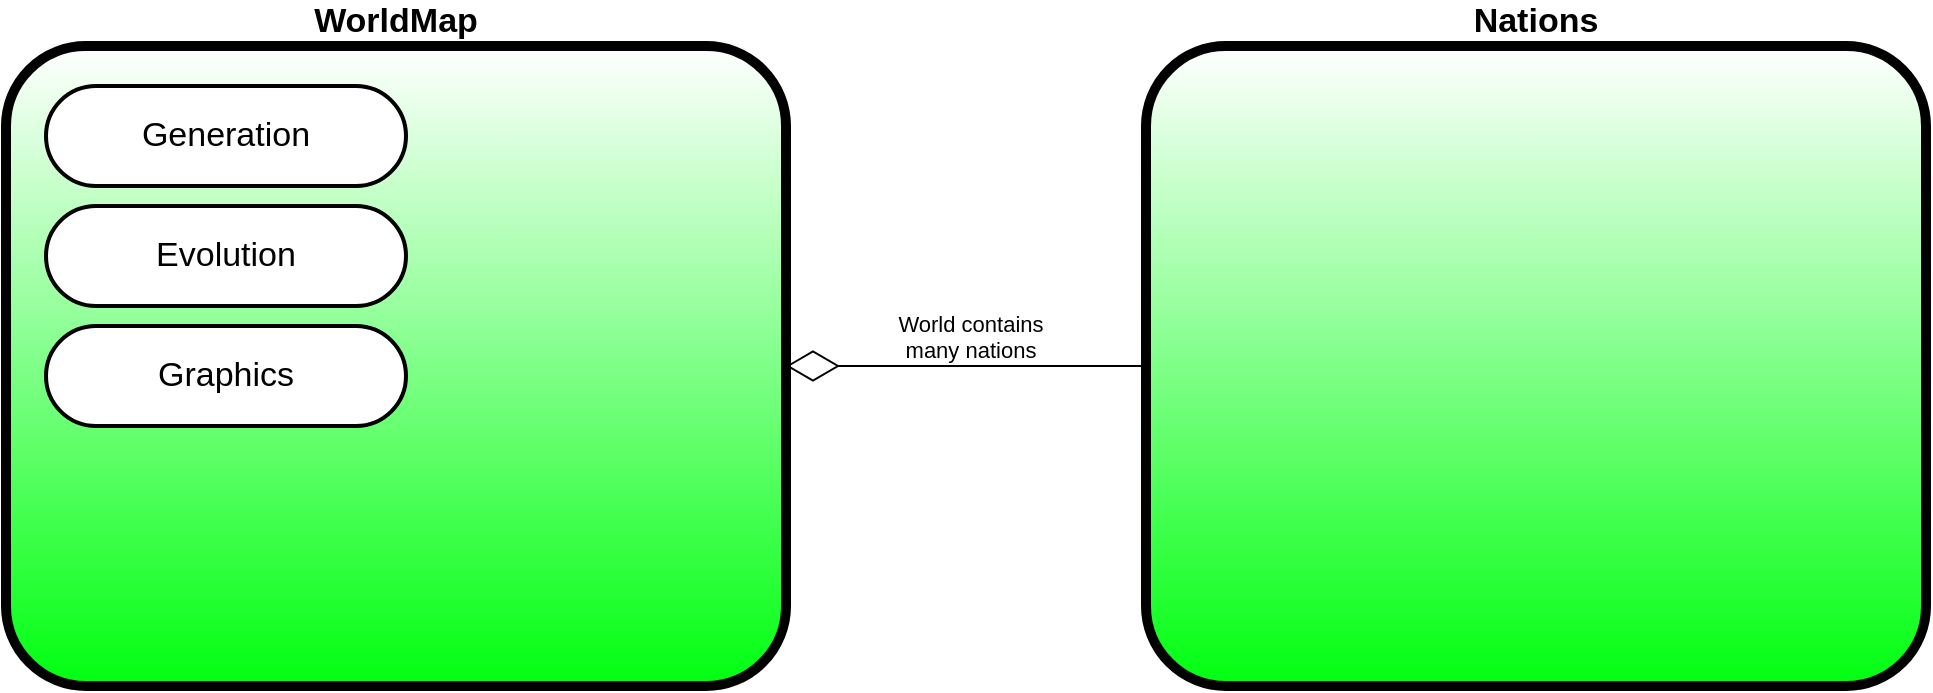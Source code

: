 <mxfile version="20.8.16" type="device"><diagram name="Seite-1" id="7vWnfQ0BmIesPKYET9R6"><mxGraphModel dx="1434" dy="844" grid="1" gridSize="10" guides="1" tooltips="1" connect="1" arrows="1" fold="1" page="1" pageScale="1" pageWidth="827" pageHeight="1169" math="0" shadow="0"><root><mxCell id="0"/><mxCell id="1" parent="0"/><mxCell id="szL2cCzmD_azuZLkpXeO-4" value="WorldMap" style="rounded=1;whiteSpace=wrap;html=1;absoluteArcSize=1;arcSize=80;strokeWidth=5;align=center;labelPosition=center;verticalLabelPosition=top;verticalAlign=bottom;labelBackgroundColor=none;labelBorderColor=none;horizontal=1;fontSize=17;fontStyle=1;gradientColor=#00FF11;fillColor=default;" parent="1" vertex="1"><mxGeometry x="350" y="160" width="390" height="320" as="geometry"/></mxCell><mxCell id="szL2cCzmD_azuZLkpXeO-5" value="Generation" style="rounded=1;whiteSpace=wrap;html=1;absoluteArcSize=1;arcSize=180;strokeWidth=2;labelBackgroundColor=none;labelBorderColor=none;fontSize=17;" parent="1" vertex="1"><mxGeometry x="370" y="180" width="180" height="50" as="geometry"/></mxCell><mxCell id="szL2cCzmD_azuZLkpXeO-6" value="Evolution" style="rounded=1;whiteSpace=wrap;html=1;absoluteArcSize=1;arcSize=180;strokeWidth=2;labelBackgroundColor=none;labelBorderColor=none;fontSize=17;" parent="1" vertex="1"><mxGeometry x="370" y="240" width="180" height="50" as="geometry"/></mxCell><mxCell id="szL2cCzmD_azuZLkpXeO-7" value="Graphics" style="rounded=1;whiteSpace=wrap;html=1;absoluteArcSize=1;arcSize=180;strokeWidth=2;labelBackgroundColor=none;labelBorderColor=none;fontSize=17;" parent="1" vertex="1"><mxGeometry x="370" y="300" width="180" height="50" as="geometry"/></mxCell><mxCell id="Ze6_tKN5TIO6-DKeNyHf-1" value="Nations" style="rounded=1;whiteSpace=wrap;html=1;absoluteArcSize=1;arcSize=80;strokeWidth=5;align=center;labelPosition=center;verticalLabelPosition=top;verticalAlign=bottom;labelBackgroundColor=none;labelBorderColor=none;horizontal=1;fontSize=17;fontStyle=1;gradientColor=#00FF11;fillColor=default;" vertex="1" parent="1"><mxGeometry x="920" y="160" width="390" height="320" as="geometry"/></mxCell><mxCell id="Ze6_tKN5TIO6-DKeNyHf-5" value="" style="endArrow=diamondThin;endFill=0;endSize=24;html=1;rounded=0;" edge="1" parent="1" source="Ze6_tKN5TIO6-DKeNyHf-1" target="szL2cCzmD_azuZLkpXeO-4"><mxGeometry width="160" relative="1" as="geometry"><mxPoint x="810" y="190" as="sourcePoint"/><mxPoint x="970" y="190" as="targetPoint"/></mxGeometry></mxCell><mxCell id="Ze6_tKN5TIO6-DKeNyHf-7" value="World contains&lt;br&gt;many nations" style="edgeLabel;html=1;align=center;verticalAlign=bottom;resizable=0;points=[];" vertex="1" connectable="0" parent="Ze6_tKN5TIO6-DKeNyHf-5"><mxGeometry x="-0.155" relative="1" as="geometry"><mxPoint x="-12" as="offset"/></mxGeometry></mxCell></root></mxGraphModel></diagram></mxfile>